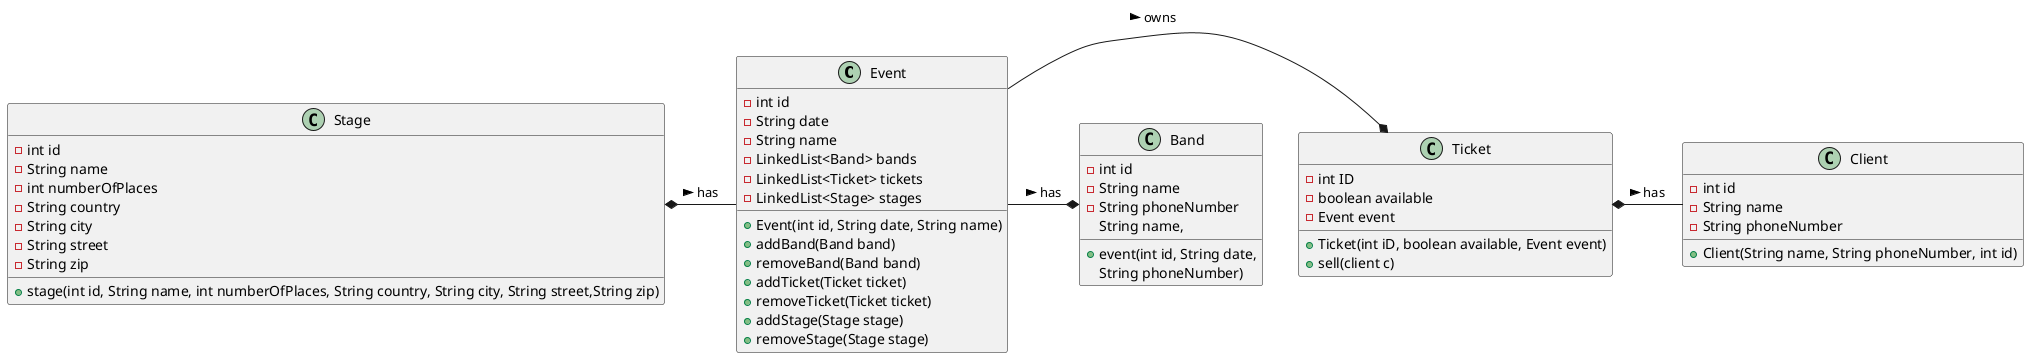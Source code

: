 @startuml
Event -* Ticket : > owns
Event -* Band : > has
Stage *- Event : > has
Ticket *- Client : > has
class Client{
-int id
-String name
-String phoneNumber
+Client(String name, String phoneNumber, int id)
}
class Ticket{
-int ID
-boolean available
-Event event
+Ticket(int iD, boolean available, Event event)
+sell(client c)
}

class Event{
-int id
-String date
-String name
-LinkedList<Band> bands
-LinkedList<Ticket> tickets
-LinkedList<Stage> stages
+Event(int id, String date, String name)
+addBand(Band band)
+removeBand(Band band)
+addTicket(Ticket ticket)
+removeTicket(Ticket ticket)
+addStage(Stage stage)
+removeStage(Stage stage)
}
class Band{
-int id
-String name
-String phoneNumber
+event(int id, String date, 
String name,
String phoneNumber)
}
class Stage{
-int id
-String name
-int numberOfPlaces
-String country
-String city
-String street
-String zip
+stage(int id, String name, int numberOfPlaces, String country, String city, String street,String zip)
}
@enduml